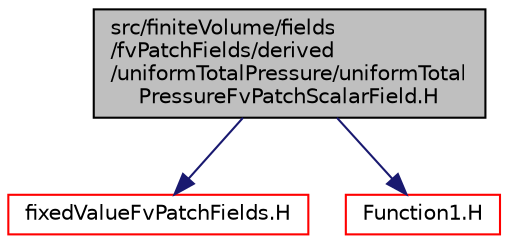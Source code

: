 digraph "src/finiteVolume/fields/fvPatchFields/derived/uniformTotalPressure/uniformTotalPressureFvPatchScalarField.H"
{
  bgcolor="transparent";
  edge [fontname="Helvetica",fontsize="10",labelfontname="Helvetica",labelfontsize="10"];
  node [fontname="Helvetica",fontsize="10",shape=record];
  Node1 [label="src/finiteVolume/fields\l/fvPatchFields/derived\l/uniformTotalPressure/uniformTotal\lPressureFvPatchScalarField.H",height=0.2,width=0.4,color="black", fillcolor="grey75", style="filled", fontcolor="black"];
  Node1 -> Node2 [color="midnightblue",fontsize="10",style="solid",fontname="Helvetica"];
  Node2 [label="fixedValueFvPatchFields.H",height=0.2,width=0.4,color="red",URL="$a05346.html"];
  Node1 -> Node3 [color="midnightblue",fontsize="10",style="solid",fontname="Helvetica"];
  Node3 [label="Function1.H",height=0.2,width=0.4,color="red",URL="$a09174.html"];
}
